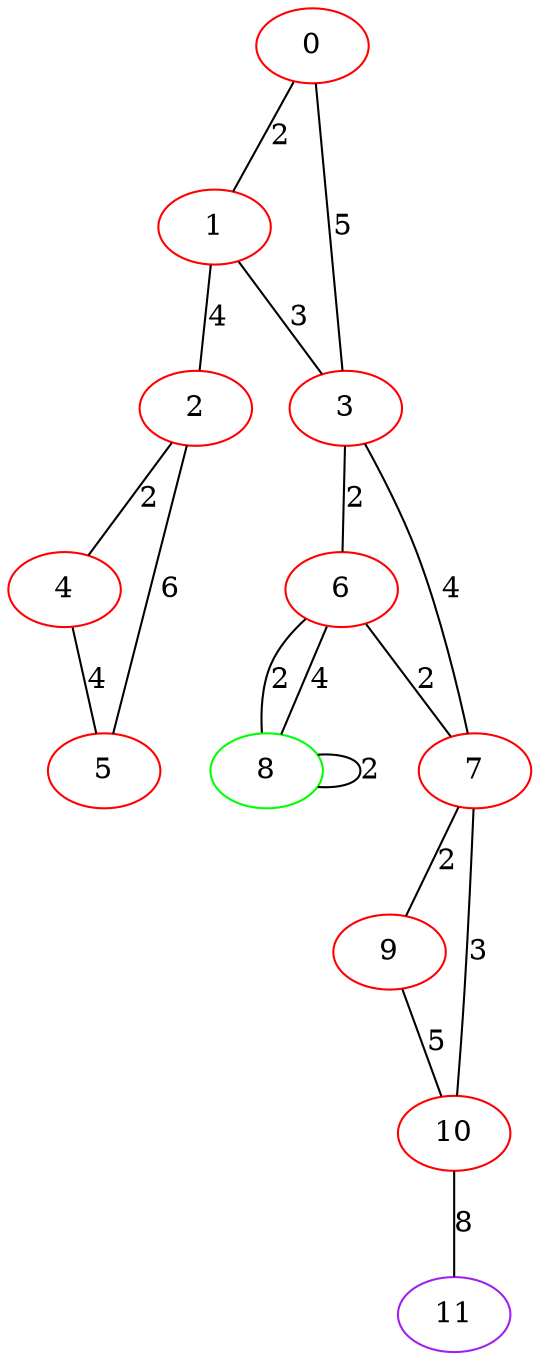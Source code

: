 graph "" {
0 [color=red, weight=1];
1 [color=red, weight=1];
2 [color=red, weight=1];
3 [color=red, weight=1];
4 [color=red, weight=1];
5 [color=red, weight=1];
6 [color=red, weight=1];
7 [color=red, weight=1];
8 [color=green, weight=2];
9 [color=red, weight=1];
10 [color=red, weight=1];
11 [color=purple, weight=4];
0 -- 1  [key=0, label=2];
0 -- 3  [key=0, label=5];
1 -- 2  [key=0, label=4];
1 -- 3  [key=0, label=3];
2 -- 4  [key=0, label=2];
2 -- 5  [key=0, label=6];
3 -- 6  [key=0, label=2];
3 -- 7  [key=0, label=4];
4 -- 5  [key=0, label=4];
6 -- 8  [key=0, label=2];
6 -- 8  [key=1, label=4];
6 -- 7  [key=0, label=2];
7 -- 9  [key=0, label=2];
7 -- 10  [key=0, label=3];
8 -- 8  [key=0, label=2];
9 -- 10  [key=0, label=5];
10 -- 11  [key=0, label=8];
}
